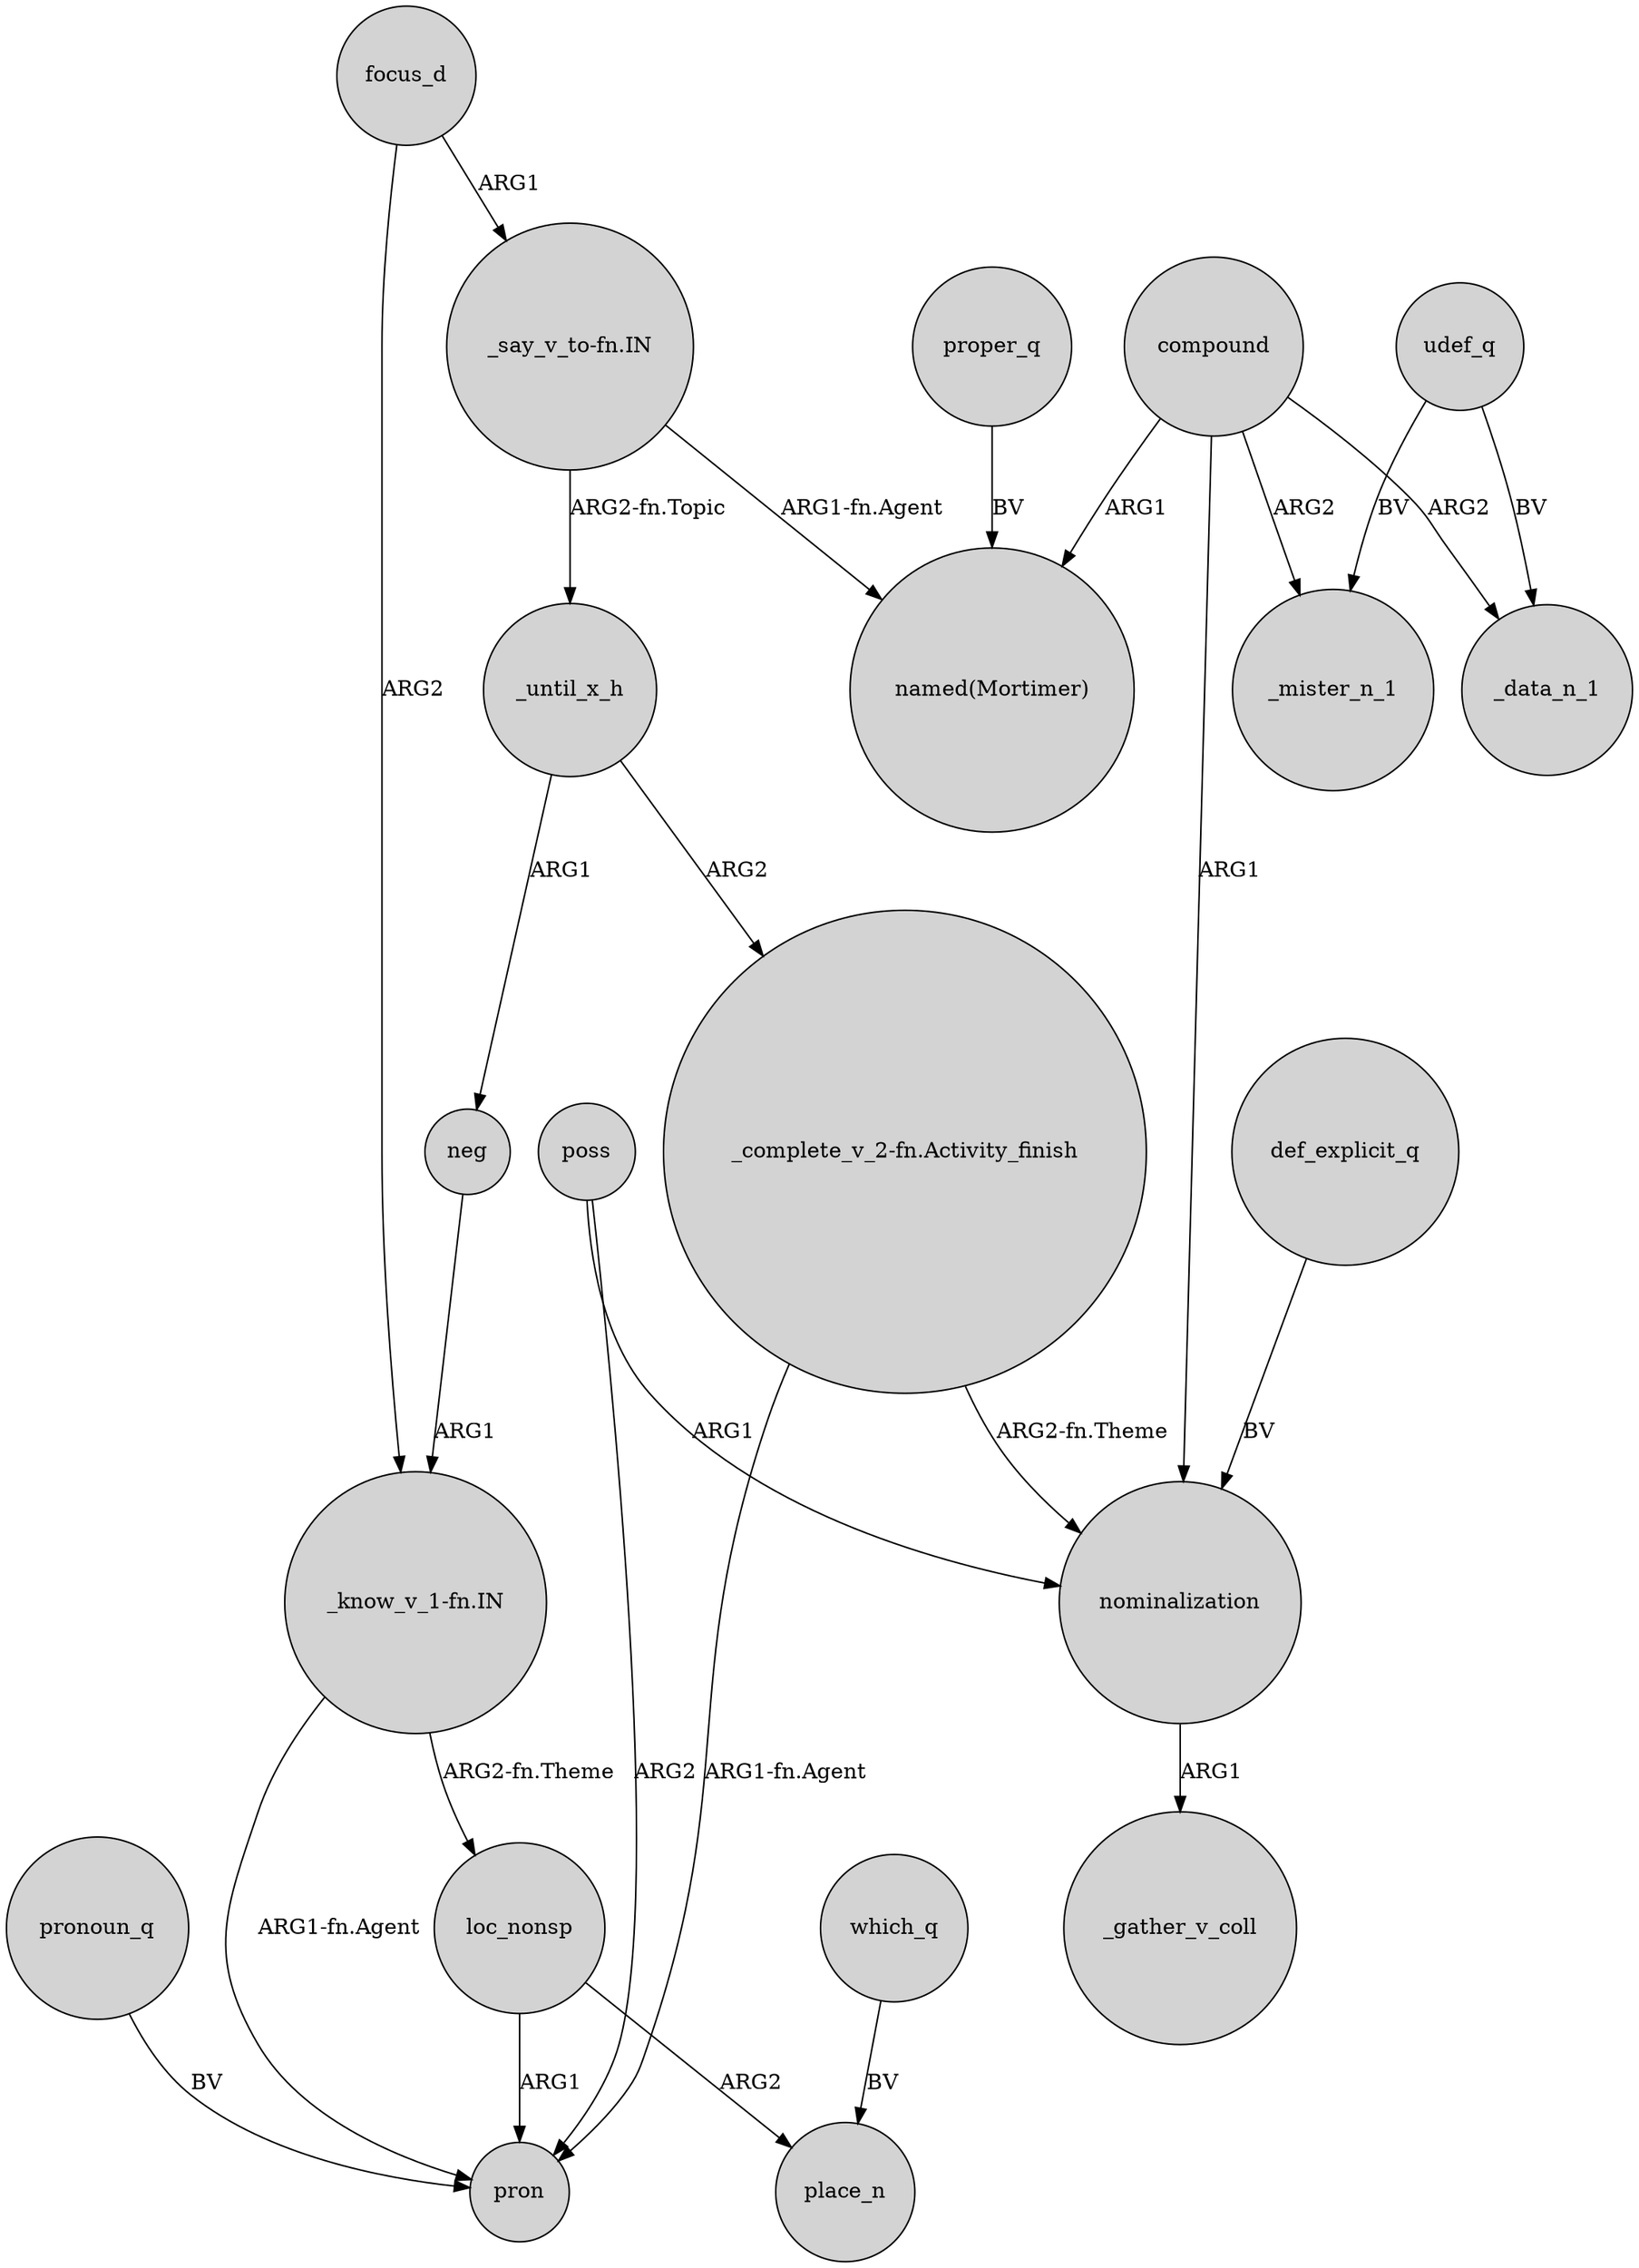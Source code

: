 digraph {
	node [shape=circle style=filled]
	focus_d -> "_know_v_1-fn.IN" [label=ARG2]
	poss -> pron [label=ARG2]
	loc_nonsp -> pron [label=ARG1]
	compound -> "named(Mortimer)" [label=ARG1]
	compound -> _mister_n_1 [label=ARG2]
	udef_q -> _mister_n_1 [label=BV]
	_until_x_h -> neg [label=ARG1]
	_until_x_h -> "_complete_v_2-fn.Activity_finish" [label=ARG2]
	"_know_v_1-fn.IN" -> pron [label="ARG1-fn.Agent"]
	"_say_v_to-fn.IN" -> "named(Mortimer)" [label="ARG1-fn.Agent"]
	"_know_v_1-fn.IN" -> loc_nonsp [label="ARG2-fn.Theme"]
	poss -> nominalization [label=ARG1]
	proper_q -> "named(Mortimer)" [label=BV]
	which_q -> place_n [label=BV]
	"_complete_v_2-fn.Activity_finish" -> pron [label="ARG1-fn.Agent"]
	"_complete_v_2-fn.Activity_finish" -> nominalization [label="ARG2-fn.Theme"]
	pronoun_q -> pron [label=BV]
	udef_q -> _data_n_1 [label=BV]
	neg -> "_know_v_1-fn.IN" [label=ARG1]
	"_say_v_to-fn.IN" -> _until_x_h [label="ARG2-fn.Topic"]
	loc_nonsp -> place_n [label=ARG2]
	def_explicit_q -> nominalization [label=BV]
	nominalization -> _gather_v_coll [label=ARG1]
	compound -> _data_n_1 [label=ARG2]
	compound -> nominalization [label=ARG1]
	focus_d -> "_say_v_to-fn.IN" [label=ARG1]
}
